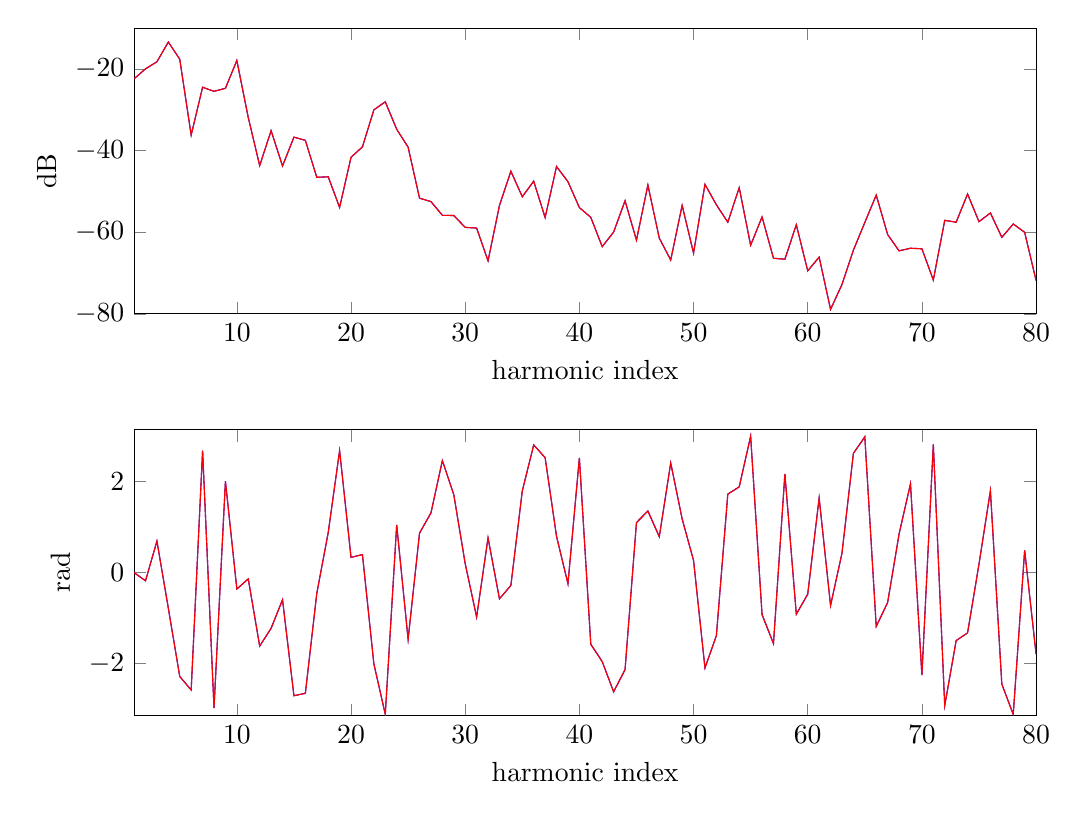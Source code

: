 % This file was created by matlab2tikz.
% Minimal pgfplots version: 1.3
%
%The latest updates can be retrieved from
%  http://www.mathworks.com/matlabcentral/fileexchange/22022-matlab2tikz
%where you can also make suggestions and rate matlab2tikz.
%
\begin{tikzpicture}

\begin{axis}[%
width=4.51in,
height=1.428in,
at={(0.756in,2.548in)},
scale only axis,
xmin=1,
xmax=80,
xlabel={harmonic index},
ymin=-80,
ymax=-10,
ylabel={dB}
]
\addplot [color=blue,solid,forget plot]
  table[row sep=crcr]{%
1	-22.399\\
2	-19.956\\
3	-18.22\\
4	-13.384\\
5	-17.611\\
6	-36.19\\
7	-24.461\\
8	-25.475\\
9	-24.722\\
10	-17.901\\
11	-31.889\\
12	-43.667\\
13	-35.113\\
14	-43.771\\
15	-36.697\\
16	-37.482\\
17	-46.542\\
18	-46.417\\
19	-53.921\\
20	-41.631\\
21	-39.087\\
22	-30.006\\
23	-28.042\\
24	-34.761\\
25	-39.156\\
26	-51.659\\
27	-52.497\\
28	-55.856\\
29	-55.91\\
30	-58.815\\
31	-58.985\\
32	-67.02\\
33	-53.467\\
34	-45.058\\
35	-51.304\\
36	-47.496\\
37	-56.415\\
38	-43.894\\
39	-47.613\\
40	-53.965\\
41	-56.363\\
42	-63.541\\
43	-59.966\\
44	-52.293\\
45	-61.959\\
46	-48.429\\
47	-61.465\\
48	-66.817\\
49	-53.427\\
50	-65.118\\
51	-48.273\\
52	-53.276\\
53	-57.544\\
54	-49.092\\
55	-63.19\\
56	-56.271\\
57	-66.387\\
58	-66.617\\
59	-58.166\\
60	-69.478\\
61	-66.106\\
62	-78.915\\
63	-72.814\\
64	-64.403\\
65	-57.612\\
66	-50.908\\
67	-60.577\\
68	-64.574\\
69	-63.933\\
70	-64.062\\
71	-71.732\\
72	-57.092\\
73	-57.541\\
74	-50.63\\
75	-57.423\\
76	-55.284\\
77	-61.259\\
78	-57.985\\
79	-60.027\\
80	-71.831\\
};
\addplot [color=red,solid,forget plot]
  table[row sep=crcr]{%
1	-22.399\\
2	-19.956\\
3	-18.22\\
4	-13.384\\
5	-17.611\\
6	-36.19\\
7	-24.461\\
8	-25.475\\
9	-24.722\\
10	-17.901\\
11	-31.889\\
12	-43.667\\
13	-35.113\\
14	-43.771\\
15	-36.697\\
16	-37.482\\
17	-46.542\\
18	-46.417\\
19	-53.921\\
20	-41.631\\
21	-39.087\\
22	-30.006\\
23	-28.042\\
24	-34.761\\
25	-39.156\\
26	-51.659\\
27	-52.497\\
28	-55.856\\
29	-55.91\\
30	-58.815\\
31	-58.985\\
32	-67.02\\
33	-53.467\\
34	-45.058\\
35	-51.304\\
36	-47.496\\
37	-56.415\\
38	-43.894\\
39	-47.613\\
40	-53.965\\
41	-56.363\\
42	-63.541\\
43	-59.966\\
44	-52.293\\
45	-61.959\\
46	-48.429\\
47	-61.465\\
48	-66.817\\
49	-53.427\\
50	-65.118\\
51	-48.273\\
52	-53.276\\
53	-57.544\\
54	-49.092\\
55	-63.19\\
56	-56.271\\
57	-66.387\\
58	-66.617\\
59	-58.166\\
60	-69.478\\
61	-66.106\\
62	-78.915\\
63	-72.814\\
64	-64.403\\
65	-57.612\\
66	-50.908\\
67	-60.577\\
68	-64.574\\
69	-63.933\\
70	-64.062\\
71	-71.732\\
72	-57.092\\
73	-57.541\\
74	-50.63\\
75	-57.423\\
76	-55.284\\
77	-61.259\\
78	-57.985\\
79	-60.027\\
80	-71.831\\
};
\end{axis}

\begin{axis}[%
width=4.51in,
height=1.428in,
at={(0.756in,0.54in)},
scale only axis,
xmin=1,
xmax=80,
xlabel={harmonic index},
ymin=-3.142,
ymax=3.142,
ylabel={rad}
]
\addplot [color=blue,solid,forget plot]
  table[row sep=crcr]{%
1	0\\
2	-0.181\\
3	0.693\\
4	-0.786\\
5	-2.286\\
6	-2.584\\
7	2.682\\
8	-2.979\\
9	2.011\\
10	-0.361\\
11	-0.138\\
12	-1.616\\
13	-1.226\\
14	-0.598\\
15	-2.709\\
16	-2.656\\
17	-0.459\\
18	0.877\\
19	2.683\\
20	0.335\\
21	0.396\\
22	-2.007\\
23	-3.118\\
24	1.05\\
25	-1.469\\
26	0.868\\
27	1.313\\
28	2.464\\
29	1.714\\
30	0.197\\
31	-0.978\\
32	0.764\\
33	-0.576\\
34	-0.284\\
35	1.796\\
36	2.809\\
37	2.529\\
38	0.797\\
39	-0.246\\
40	2.525\\
41	-1.578\\
42	-1.958\\
43	-2.623\\
44	-2.135\\
45	1.1\\
46	1.355\\
47	0.79\\
48	2.412\\
49	1.182\\
50	0.267\\
51	-2.098\\
52	-1.387\\
53	1.726\\
54	1.887\\
55	3.0\\
56	-0.923\\
57	-1.562\\
58	2.17\\
59	-0.916\\
60	-0.474\\
61	1.641\\
62	-0.724\\
63	0.426\\
64	2.623\\
65	2.987\\
66	-1.185\\
67	-0.657\\
68	0.848\\
69	1.954\\
70	-2.256\\
71	2.822\\
72	-2.927\\
73	-1.496\\
74	-1.326\\
75	0.186\\
76	1.803\\
77	-2.453\\
78	-3.12\\
79	0.49\\
80	-1.794\\
};
\addplot [color=red,solid,forget plot]
  table[row sep=crcr]{%
1	0\\
2	-0.181\\
3	0.693\\
4	-0.786\\
5	-2.286\\
6	-2.584\\
7	2.682\\
8	-2.979\\
9	2.011\\
10	-0.361\\
11	-0.138\\
12	-1.616\\
13	-1.226\\
14	-0.598\\
15	-2.709\\
16	-2.656\\
17	-0.459\\
18	0.877\\
19	2.683\\
20	0.335\\
21	0.396\\
22	-2.007\\
23	-3.118\\
24	1.05\\
25	-1.469\\
26	0.868\\
27	1.313\\
28	2.464\\
29	1.714\\
30	0.197\\
31	-0.978\\
32	0.764\\
33	-0.576\\
34	-0.284\\
35	1.796\\
36	2.809\\
37	2.529\\
38	0.797\\
39	-0.246\\
40	2.525\\
41	-1.578\\
42	-1.958\\
43	-2.623\\
44	-2.135\\
45	1.1\\
46	1.355\\
47	0.79\\
48	2.412\\
49	1.182\\
50	0.267\\
51	-2.098\\
52	-1.387\\
53	1.726\\
54	1.887\\
55	3.0\\
56	-0.923\\
57	-1.562\\
58	2.17\\
59	-0.916\\
60	-0.474\\
61	1.641\\
62	-0.724\\
63	0.426\\
64	2.623\\
65	2.987\\
66	-1.185\\
67	-0.657\\
68	0.848\\
69	1.954\\
70	-2.256\\
71	2.822\\
72	-2.927\\
73	-1.496\\
74	-1.326\\
75	0.186\\
76	1.803\\
77	-2.453\\
78	-3.12\\
79	0.49\\
80	-1.794\\
};
\end{axis}
\end{tikzpicture}%